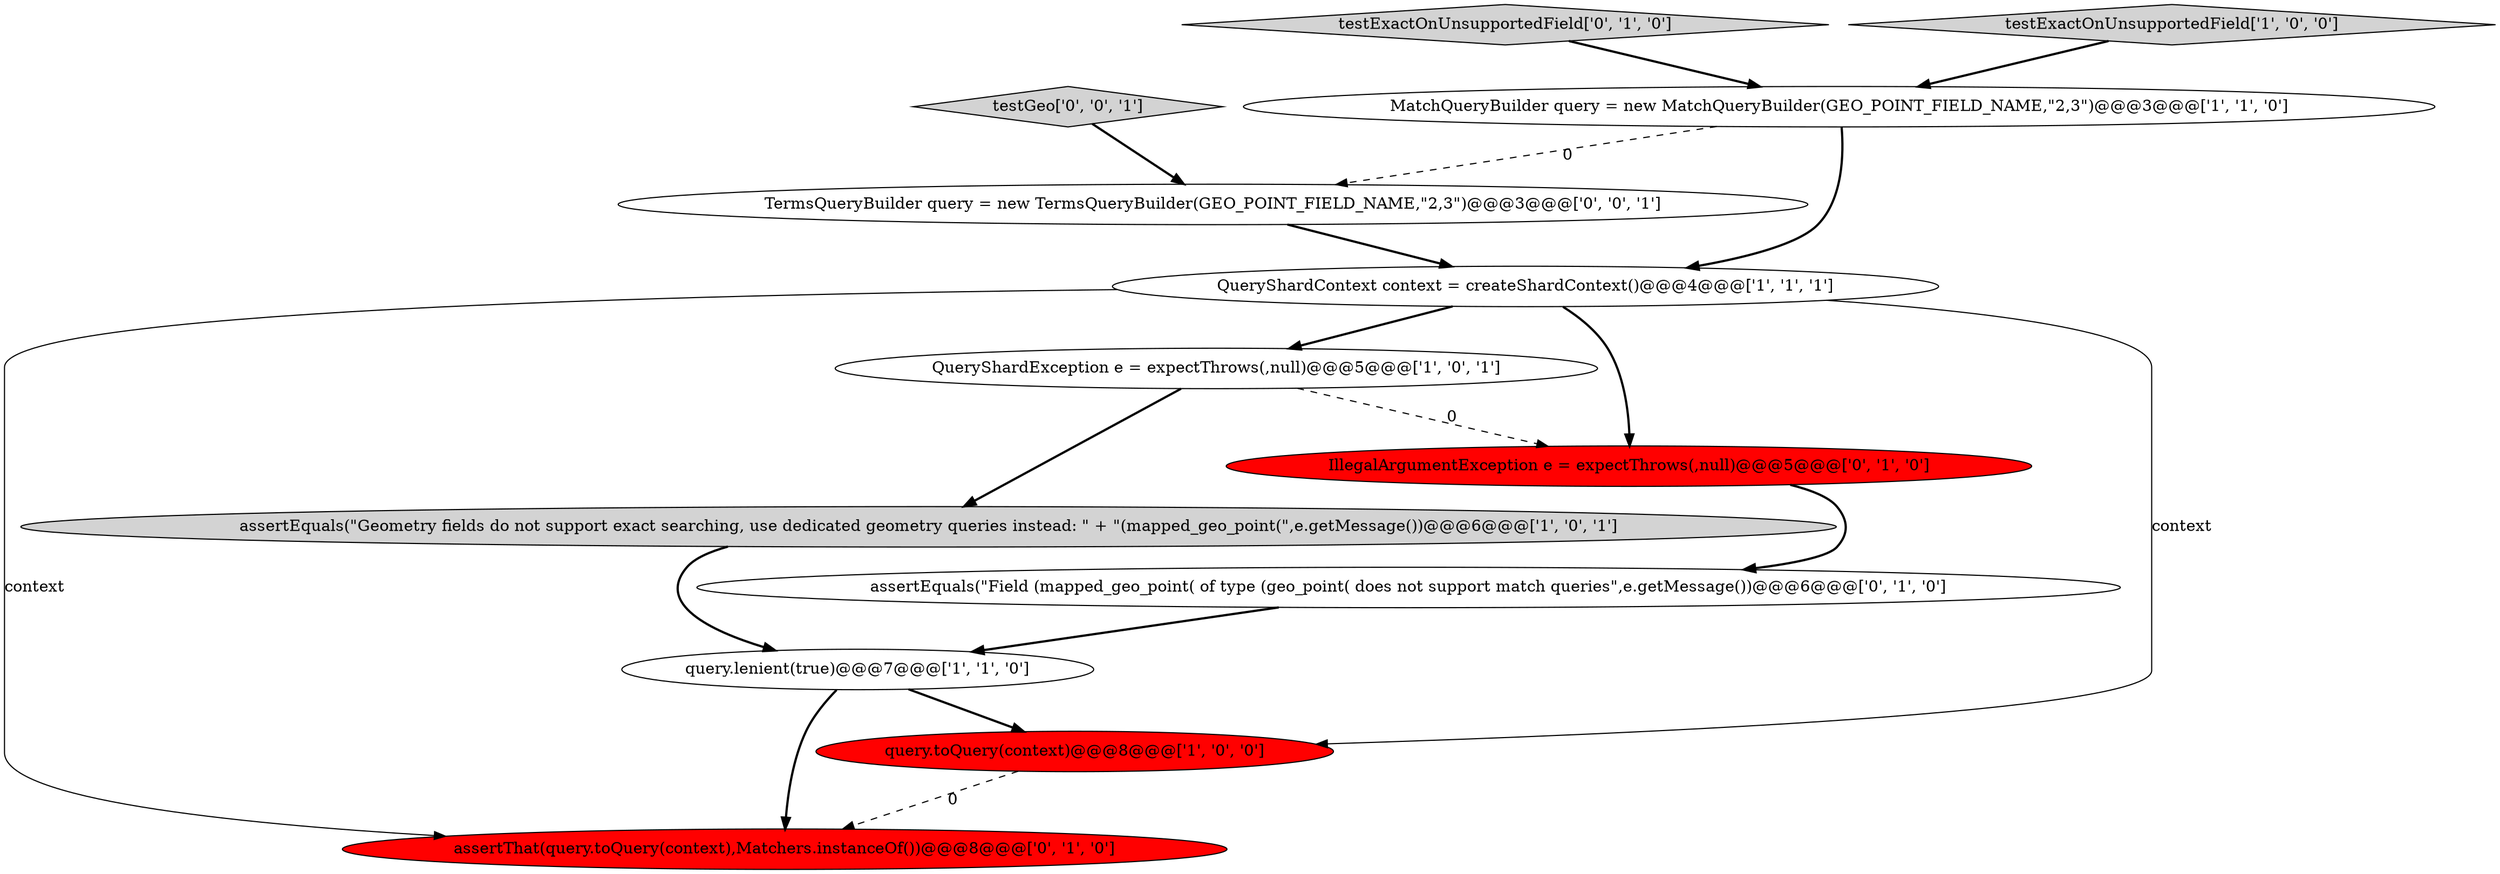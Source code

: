 digraph {
6 [style = filled, label = "QueryShardException e = expectThrows(,null)@@@5@@@['1', '0', '1']", fillcolor = white, shape = ellipse image = "AAA0AAABBB1BBB"];
9 [style = filled, label = "testExactOnUnsupportedField['0', '1', '0']", fillcolor = lightgray, shape = diamond image = "AAA0AAABBB2BBB"];
10 [style = filled, label = "assertThat(query.toQuery(context),Matchers.instanceOf())@@@8@@@['0', '1', '0']", fillcolor = red, shape = ellipse image = "AAA1AAABBB2BBB"];
7 [style = filled, label = "IllegalArgumentException e = expectThrows(,null)@@@5@@@['0', '1', '0']", fillcolor = red, shape = ellipse image = "AAA1AAABBB2BBB"];
0 [style = filled, label = "query.lenient(true)@@@7@@@['1', '1', '0']", fillcolor = white, shape = ellipse image = "AAA0AAABBB1BBB"];
2 [style = filled, label = "QueryShardContext context = createShardContext()@@@4@@@['1', '1', '1']", fillcolor = white, shape = ellipse image = "AAA0AAABBB1BBB"];
11 [style = filled, label = "testGeo['0', '0', '1']", fillcolor = lightgray, shape = diamond image = "AAA0AAABBB3BBB"];
4 [style = filled, label = "testExactOnUnsupportedField['1', '0', '0']", fillcolor = lightgray, shape = diamond image = "AAA0AAABBB1BBB"];
12 [style = filled, label = "TermsQueryBuilder query = new TermsQueryBuilder(GEO_POINT_FIELD_NAME,\"2,3\")@@@3@@@['0', '0', '1']", fillcolor = white, shape = ellipse image = "AAA0AAABBB3BBB"];
1 [style = filled, label = "assertEquals(\"Geometry fields do not support exact searching, use dedicated geometry queries instead: \" + \"(mapped_geo_point(\",e.getMessage())@@@6@@@['1', '0', '1']", fillcolor = lightgray, shape = ellipse image = "AAA0AAABBB1BBB"];
8 [style = filled, label = "assertEquals(\"Field (mapped_geo_point( of type (geo_point( does not support match queries\",e.getMessage())@@@6@@@['0', '1', '0']", fillcolor = white, shape = ellipse image = "AAA0AAABBB2BBB"];
3 [style = filled, label = "query.toQuery(context)@@@8@@@['1', '0', '0']", fillcolor = red, shape = ellipse image = "AAA1AAABBB1BBB"];
5 [style = filled, label = "MatchQueryBuilder query = new MatchQueryBuilder(GEO_POINT_FIELD_NAME,\"2,3\")@@@3@@@['1', '1', '0']", fillcolor = white, shape = ellipse image = "AAA0AAABBB1BBB"];
8->0 [style = bold, label=""];
0->3 [style = bold, label=""];
9->5 [style = bold, label=""];
6->1 [style = bold, label=""];
5->2 [style = bold, label=""];
0->10 [style = bold, label=""];
12->2 [style = bold, label=""];
11->12 [style = bold, label=""];
3->10 [style = dashed, label="0"];
1->0 [style = bold, label=""];
2->7 [style = bold, label=""];
5->12 [style = dashed, label="0"];
7->8 [style = bold, label=""];
4->5 [style = bold, label=""];
2->6 [style = bold, label=""];
2->3 [style = solid, label="context"];
2->10 [style = solid, label="context"];
6->7 [style = dashed, label="0"];
}
